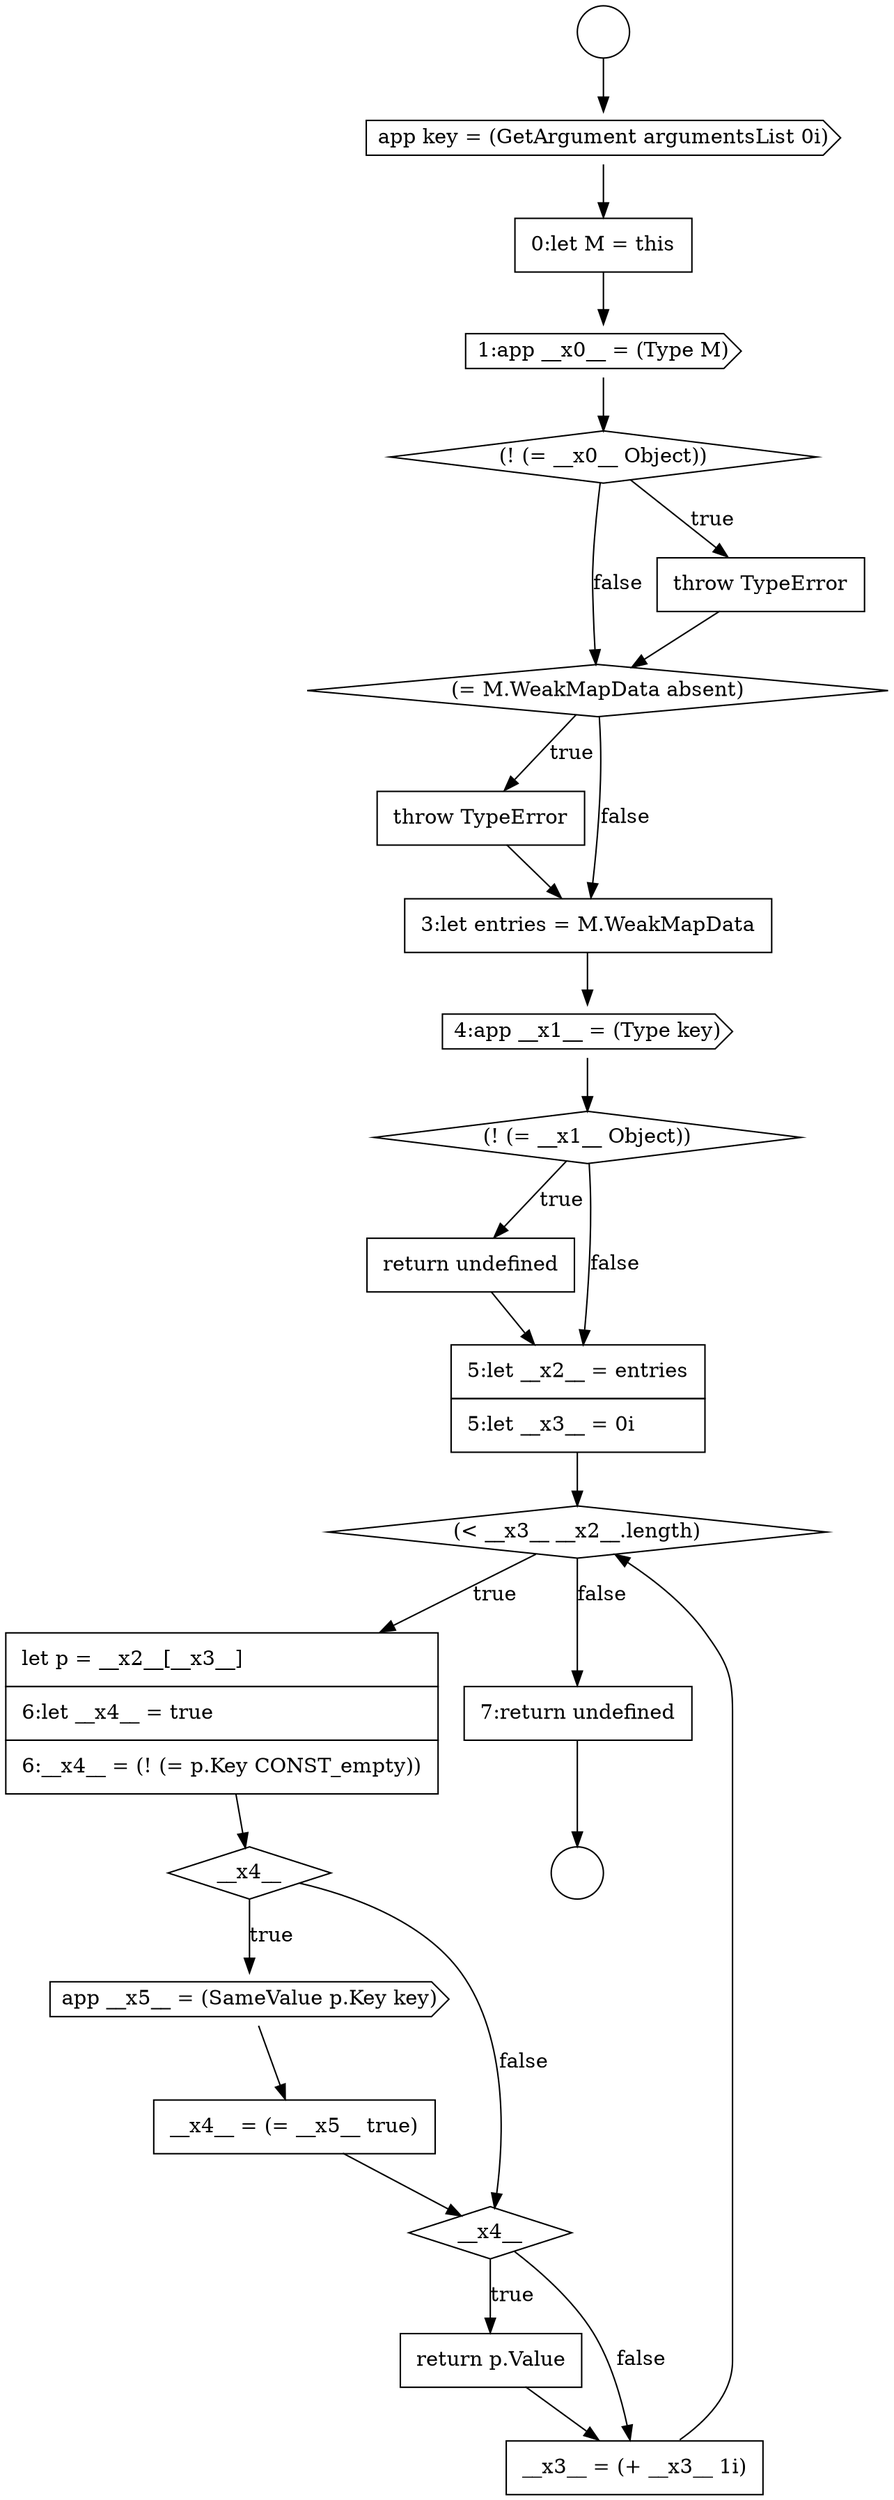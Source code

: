 digraph {
  node15178 [shape=cds, label=<<font color="black">app key = (GetArgument argumentsList 0i)</font>> color="black" fillcolor="white" style=filled]
  node15179 [shape=none, margin=0, label=<<font color="black">
    <table border="0" cellborder="1" cellspacing="0" cellpadding="10">
      <tr><td align="left">0:let M = this</td></tr>
    </table>
  </font>> color="black" fillcolor="white" style=filled]
  node15183 [shape=diamond, label=<<font color="black">(= M.WeakMapData absent)</font>> color="black" fillcolor="white" style=filled]
  node15192 [shape=diamond, label=<<font color="black">__x4__</font>> color="black" fillcolor="white" style=filled]
  node15188 [shape=none, margin=0, label=<<font color="black">
    <table border="0" cellborder="1" cellspacing="0" cellpadding="10">
      <tr><td align="left">return undefined</td></tr>
    </table>
  </font>> color="black" fillcolor="white" style=filled]
  node15184 [shape=none, margin=0, label=<<font color="black">
    <table border="0" cellborder="1" cellspacing="0" cellpadding="10">
      <tr><td align="left">throw TypeError</td></tr>
    </table>
  </font>> color="black" fillcolor="white" style=filled]
  node15196 [shape=none, margin=0, label=<<font color="black">
    <table border="0" cellborder="1" cellspacing="0" cellpadding="10">
      <tr><td align="left">return p.Value</td></tr>
    </table>
  </font>> color="black" fillcolor="white" style=filled]
  node15191 [shape=none, margin=0, label=<<font color="black">
    <table border="0" cellborder="1" cellspacing="0" cellpadding="10">
      <tr><td align="left">let p = __x2__[__x3__]</td></tr>
      <tr><td align="left">6:let __x4__ = true</td></tr>
      <tr><td align="left">6:__x4__ = (! (= p.Key CONST_empty))</td></tr>
    </table>
  </font>> color="black" fillcolor="white" style=filled]
  node15176 [shape=circle label=" " color="black" fillcolor="white" style=filled]
  node15187 [shape=diamond, label=<<font color="black">(! (= __x1__ Object))</font>> color="black" fillcolor="white" style=filled]
  node15177 [shape=circle label=" " color="black" fillcolor="white" style=filled]
  node15198 [shape=none, margin=0, label=<<font color="black">
    <table border="0" cellborder="1" cellspacing="0" cellpadding="10">
      <tr><td align="left">7:return undefined</td></tr>
    </table>
  </font>> color="black" fillcolor="white" style=filled]
  node15181 [shape=diamond, label=<<font color="black">(! (= __x0__ Object))</font>> color="black" fillcolor="white" style=filled]
  node15190 [shape=diamond, label=<<font color="black">(&lt; __x3__ __x2__.length)</font>> color="black" fillcolor="white" style=filled]
  node15185 [shape=none, margin=0, label=<<font color="black">
    <table border="0" cellborder="1" cellspacing="0" cellpadding="10">
      <tr><td align="left">3:let entries = M.WeakMapData</td></tr>
    </table>
  </font>> color="black" fillcolor="white" style=filled]
  node15182 [shape=none, margin=0, label=<<font color="black">
    <table border="0" cellborder="1" cellspacing="0" cellpadding="10">
      <tr><td align="left">throw TypeError</td></tr>
    </table>
  </font>> color="black" fillcolor="white" style=filled]
  node15193 [shape=cds, label=<<font color="black">app __x5__ = (SameValue p.Key key)</font>> color="black" fillcolor="white" style=filled]
  node15186 [shape=cds, label=<<font color="black">4:app __x1__ = (Type key)</font>> color="black" fillcolor="white" style=filled]
  node15197 [shape=none, margin=0, label=<<font color="black">
    <table border="0" cellborder="1" cellspacing="0" cellpadding="10">
      <tr><td align="left">__x3__ = (+ __x3__ 1i)</td></tr>
    </table>
  </font>> color="black" fillcolor="white" style=filled]
  node15194 [shape=none, margin=0, label=<<font color="black">
    <table border="0" cellborder="1" cellspacing="0" cellpadding="10">
      <tr><td align="left">__x4__ = (= __x5__ true)</td></tr>
    </table>
  </font>> color="black" fillcolor="white" style=filled]
  node15189 [shape=none, margin=0, label=<<font color="black">
    <table border="0" cellborder="1" cellspacing="0" cellpadding="10">
      <tr><td align="left">5:let __x2__ = entries</td></tr>
      <tr><td align="left">5:let __x3__ = 0i</td></tr>
    </table>
  </font>> color="black" fillcolor="white" style=filled]
  node15180 [shape=cds, label=<<font color="black">1:app __x0__ = (Type M)</font>> color="black" fillcolor="white" style=filled]
  node15195 [shape=diamond, label=<<font color="black">__x4__</font>> color="black" fillcolor="white" style=filled]
  node15196 -> node15197 [ color="black"]
  node15194 -> node15195 [ color="black"]
  node15179 -> node15180 [ color="black"]
  node15178 -> node15179 [ color="black"]
  node15180 -> node15181 [ color="black"]
  node15187 -> node15188 [label=<<font color="black">true</font>> color="black"]
  node15187 -> node15189 [label=<<font color="black">false</font>> color="black"]
  node15198 -> node15177 [ color="black"]
  node15189 -> node15190 [ color="black"]
  node15183 -> node15184 [label=<<font color="black">true</font>> color="black"]
  node15183 -> node15185 [label=<<font color="black">false</font>> color="black"]
  node15188 -> node15189 [ color="black"]
  node15192 -> node15193 [label=<<font color="black">true</font>> color="black"]
  node15192 -> node15195 [label=<<font color="black">false</font>> color="black"]
  node15182 -> node15183 [ color="black"]
  node15191 -> node15192 [ color="black"]
  node15195 -> node15196 [label=<<font color="black">true</font>> color="black"]
  node15195 -> node15197 [label=<<font color="black">false</font>> color="black"]
  node15181 -> node15182 [label=<<font color="black">true</font>> color="black"]
  node15181 -> node15183 [label=<<font color="black">false</font>> color="black"]
  node15185 -> node15186 [ color="black"]
  node15176 -> node15178 [ color="black"]
  node15197 -> node15190 [ color="black"]
  node15184 -> node15185 [ color="black"]
  node15190 -> node15191 [label=<<font color="black">true</font>> color="black"]
  node15190 -> node15198 [label=<<font color="black">false</font>> color="black"]
  node15186 -> node15187 [ color="black"]
  node15193 -> node15194 [ color="black"]
}
